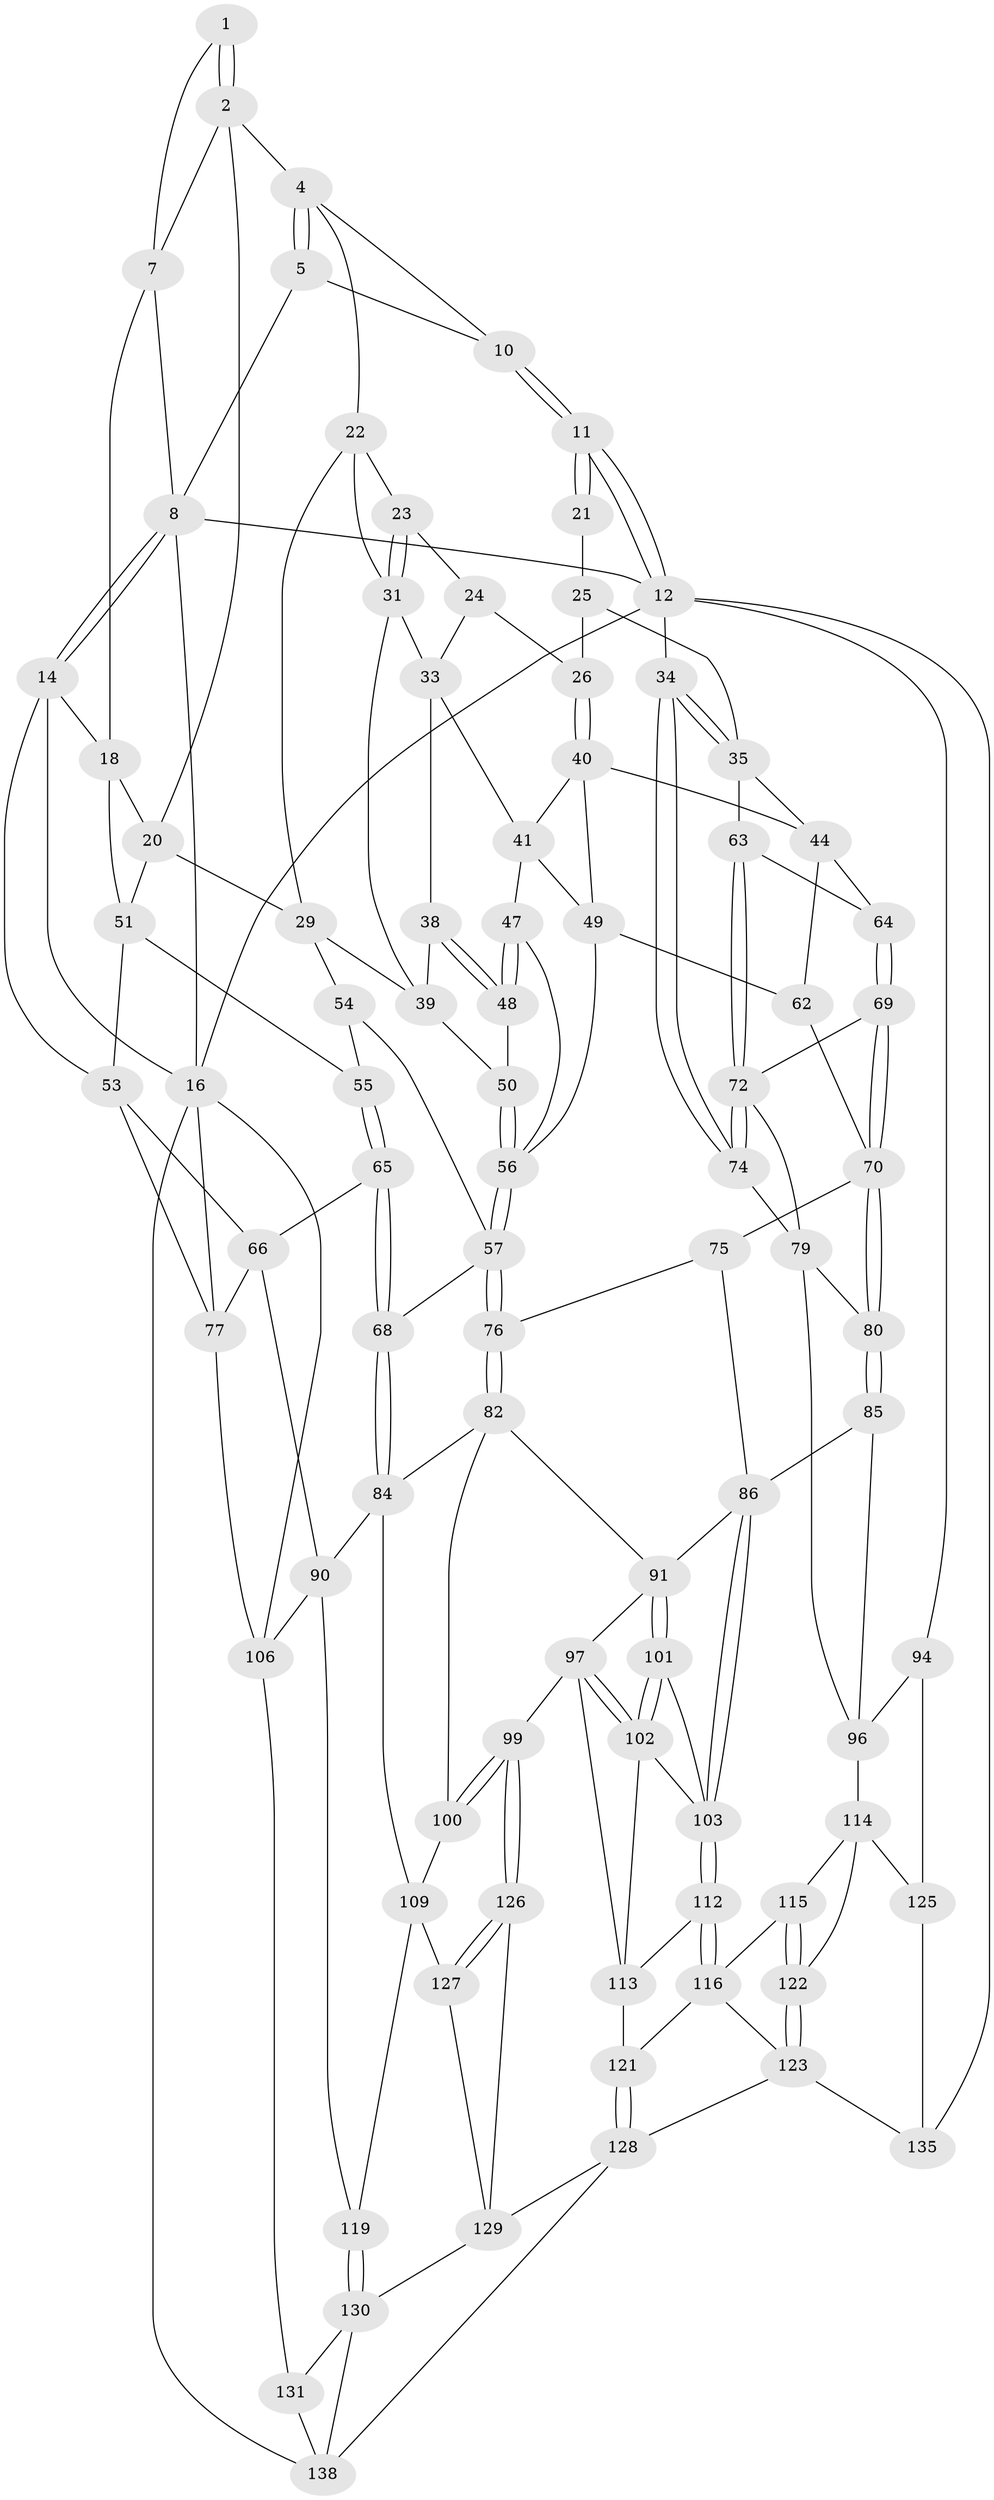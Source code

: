 // original degree distribution, {3: 0.02877697841726619, 5: 0.5611510791366906, 6: 0.20863309352517986, 4: 0.2014388489208633}
// Generated by graph-tools (version 1.1) at 2025/11/02/27/25 16:11:57]
// undirected, 88 vertices, 195 edges
graph export_dot {
graph [start="1"]
  node [color=gray90,style=filled];
  1 [pos="+0.3272777062931191+0"];
  2 [pos="+0.3919025616547106+0.08268411511684627",super="+3"];
  4 [pos="+0.44953486299561063+0.11309865749834118",super="+13"];
  5 [pos="+0.5777883902021662+0",super="+6"];
  7 [pos="+0.2817683406277294+0.07891231249650854",super="+17"];
  8 [pos="+0.1431491203506551+0",super="+9"];
  10 [pos="+0.6782803130302957+0"];
  11 [pos="+1+0"];
  12 [pos="+1+0",super="+93"];
  14 [pos="+0.13075595331599324+0.1166334254837435",super="+15"];
  16 [pos="+0+0.16435458594068125",super="+111"];
  18 [pos="+0.22304492605421358+0.19612637589468537",super="+19"];
  20 [pos="+0.4294415171345024+0.17214874809222952",super="+30"];
  21 [pos="+0.9432607251333727+0.04016229207558269"];
  22 [pos="+0.6657587310644508+0.05449870818616678",super="+28"];
  23 [pos="+0.6700308040671424+0.06057958677953076"];
  24 [pos="+0.7790939510935828+0.12541241596913547",super="+27"];
  25 [pos="+0.9012635351639927+0.14004619597754464"];
  26 [pos="+0.8120875655494137+0.207390351084159"];
  29 [pos="+0.46635904351461654+0.22036092637152366",super="+43"];
  31 [pos="+0.6844641983802496+0.16645373381762857",super="+32"];
  33 [pos="+0.6959340359519154+0.181834470228888",super="+37"];
  34 [pos="+1+0.2903872482361237"];
  35 [pos="+1+0.3172831122811648",super="+36"];
  38 [pos="+0.6424818117001625+0.2620358950497729"];
  39 [pos="+0.6301984700187234+0.25682956562111164",super="+42"];
  40 [pos="+0.8118143708213359+0.21634835720132445",super="+45"];
  41 [pos="+0.7290022025346262+0.24477360630897263",super="+46"];
  44 [pos="+0.9191262128120258+0.3068743697927298",super="+61"];
  47 [pos="+0.7006183539008296+0.3457820460323878"];
  48 [pos="+0.6828188467052583+0.32520358147405376"];
  49 [pos="+0.8484394997137741+0.3052996066994113",super="+60"];
  50 [pos="+0.6042572694823898+0.3168083098494133"];
  51 [pos="+0.338518396773453+0.3239479221106052",super="+52"];
  53 [pos="+0.17796139702124222+0.35569726536921575",super="+67"];
  54 [pos="+0.4919979850030465+0.3681684747100549"];
  55 [pos="+0.392669804620994+0.38157003973144404"];
  56 [pos="+0.6254238626708858+0.43601000634957704",super="+59"];
  57 [pos="+0.5964700903889264+0.4619213872538996",super="+58"];
  62 [pos="+0.7975345106758056+0.46153437859886653"];
  63 [pos="+1+0.3223257588232182"];
  64 [pos="+0.9113322902710236+0.4515860381165866"];
  65 [pos="+0.34845999741548794+0.48709085334118896"];
  66 [pos="+0.22346010761141885+0.4650434143466609",super="+88"];
  68 [pos="+0.40693576878409515+0.5304005910172271"];
  69 [pos="+0.920106159054501+0.4831553577405397"];
  70 [pos="+0.8104565716078779+0.5184638202899603",super="+71"];
  72 [pos="+0.9435892057699005+0.49177642429065177",super="+73"];
  74 [pos="+1+0.6082212556140129"];
  75 [pos="+0.7119415358838398+0.5446478647168558"];
  76 [pos="+0.614217488864234+0.5232582432859245"];
  77 [pos="+0+0.49560648765023235",super="+78"];
  79 [pos="+0.9187340931026934+0.6020911875903721",super="+81"];
  80 [pos="+0.8541194944594419+0.6213482836575093"];
  82 [pos="+0.596929298508557+0.6031867805689861",super="+83"];
  84 [pos="+0.408419861596717+0.545480514401644",super="+89"];
  85 [pos="+0.8326940687080653+0.6628116456084439"];
  86 [pos="+0.7864651439710686+0.6808721333893344",super="+87"];
  90 [pos="+0.2130601156382901+0.6677052376061833",super="+105"];
  91 [pos="+0.6451968997941947+0.6365243144217396",super="+92"];
  94 [pos="+1+1",super="+95"];
  96 [pos="+1+0.7323577267344873",super="+108"];
  97 [pos="+0.6030643563201339+0.7417783302182532",super="+98"];
  99 [pos="+0.5144161255542926+0.78203900721315"];
  100 [pos="+0.4642892521382826+0.7357028879347743"];
  101 [pos="+0.6604635800055408+0.7071912986996749"];
  102 [pos="+0.6110531791288701+0.7425074607600018",super="+110"];
  103 [pos="+0.7504850027993282+0.741402644573652",super="+104"];
  106 [pos="+0+0.7973126669386547",super="+107"];
  109 [pos="+0.367470988223749+0.7569181751768397",super="+118"];
  112 [pos="+0.7498920824605544+0.744996330920591"];
  113 [pos="+0.6553468828395288+0.7787837240400578",super="+117"];
  114 [pos="+0.8886946782541366+0.7987195283937288",super="+124"];
  115 [pos="+0.8107633331147633+0.8079111101759029"];
  116 [pos="+0.7532859053026475+0.7876829646059454",super="+120"];
  119 [pos="+0.2942741858587828+0.8752428198522727"];
  121 [pos="+0.6787530488555792+0.8910255874873411"];
  122 [pos="+0.840722592005024+0.9093978221344136"];
  123 [pos="+0.8020146084695721+0.936144633514302",super="+136"];
  125 [pos="+0.9126752319935089+0.8839956936471948",super="+134"];
  126 [pos="+0.5125630531983718+0.85128589154303"];
  127 [pos="+0.43280474988721906+0.923279723627795"];
  128 [pos="+0.6504112329985184+0.9187967230013269",super="+137"];
  129 [pos="+0.5643551647741126+0.904590691421272",super="+132"];
  130 [pos="+0.29111286493020144+0.8840856746550896",super="+133"];
  131 [pos="+0.24735743046665615+0.9385021741582065"];
  135 [pos="+1+1"];
  138 [pos="+0.44226474785704945+1",super="+139"];
  1 -- 2;
  1 -- 2;
  1 -- 7;
  2 -- 7;
  2 -- 4;
  2 -- 20;
  4 -- 5;
  4 -- 5;
  4 -- 10;
  4 -- 22;
  5 -- 10;
  5 -- 8;
  7 -- 8;
  7 -- 18;
  8 -- 14;
  8 -- 14;
  8 -- 16;
  8 -- 12;
  10 -- 11;
  10 -- 11;
  11 -- 12;
  11 -- 12;
  11 -- 21;
  11 -- 21;
  12 -- 34;
  12 -- 135;
  12 -- 94;
  12 -- 16;
  14 -- 16;
  14 -- 53;
  14 -- 18;
  16 -- 106;
  16 -- 138;
  16 -- 77;
  18 -- 20;
  18 -- 51;
  20 -- 51;
  20 -- 29;
  21 -- 25;
  22 -- 23;
  22 -- 29;
  22 -- 31;
  23 -- 24;
  23 -- 31;
  23 -- 31;
  24 -- 33;
  24 -- 26;
  25 -- 26;
  25 -- 35;
  26 -- 40;
  26 -- 40;
  29 -- 54;
  29 -- 39;
  31 -- 33;
  31 -- 39;
  33 -- 38;
  33 -- 41;
  34 -- 35;
  34 -- 35;
  34 -- 74;
  34 -- 74;
  35 -- 63;
  35 -- 44;
  38 -- 39;
  38 -- 48;
  38 -- 48;
  39 -- 50;
  40 -- 41;
  40 -- 49;
  40 -- 44;
  41 -- 47;
  41 -- 49;
  44 -- 64;
  44 -- 62;
  47 -- 48;
  47 -- 48;
  47 -- 56;
  48 -- 50;
  49 -- 62;
  49 -- 56;
  50 -- 56;
  50 -- 56;
  51 -- 55;
  51 -- 53;
  53 -- 66;
  53 -- 77;
  54 -- 55;
  54 -- 57;
  55 -- 65;
  55 -- 65;
  56 -- 57;
  56 -- 57;
  57 -- 76;
  57 -- 76;
  57 -- 68;
  62 -- 70;
  63 -- 64;
  63 -- 72;
  63 -- 72;
  64 -- 69;
  64 -- 69;
  65 -- 66;
  65 -- 68;
  65 -- 68;
  66 -- 90;
  66 -- 77;
  68 -- 84;
  68 -- 84;
  69 -- 70;
  69 -- 70;
  69 -- 72;
  70 -- 80;
  70 -- 80;
  70 -- 75;
  72 -- 74;
  72 -- 74;
  72 -- 79;
  74 -- 79;
  75 -- 76;
  75 -- 86;
  76 -- 82;
  76 -- 82;
  77 -- 106;
  79 -- 80;
  79 -- 96;
  80 -- 85;
  80 -- 85;
  82 -- 100;
  82 -- 84;
  82 -- 91;
  84 -- 90;
  84 -- 109;
  85 -- 86;
  85 -- 96;
  86 -- 103;
  86 -- 103;
  86 -- 91;
  90 -- 106;
  90 -- 119;
  91 -- 101;
  91 -- 101;
  91 -- 97;
  94 -- 96;
  94 -- 125 [weight=2];
  96 -- 114;
  97 -- 102;
  97 -- 102;
  97 -- 99;
  97 -- 113;
  99 -- 100;
  99 -- 100;
  99 -- 126;
  99 -- 126;
  100 -- 109;
  101 -- 102;
  101 -- 102;
  101 -- 103;
  102 -- 113;
  102 -- 103;
  103 -- 112;
  103 -- 112;
  106 -- 131;
  109 -- 119;
  109 -- 127;
  112 -- 113;
  112 -- 116;
  112 -- 116;
  113 -- 121;
  114 -- 115;
  114 -- 125;
  114 -- 122;
  115 -- 116;
  115 -- 122;
  115 -- 122;
  116 -- 121;
  116 -- 123;
  119 -- 130;
  119 -- 130;
  121 -- 128;
  121 -- 128;
  122 -- 123;
  122 -- 123;
  123 -- 128;
  123 -- 135;
  125 -- 135;
  126 -- 127;
  126 -- 127;
  126 -- 129;
  127 -- 129;
  128 -- 129;
  128 -- 138;
  129 -- 130;
  130 -- 131;
  130 -- 138;
  131 -- 138;
}
